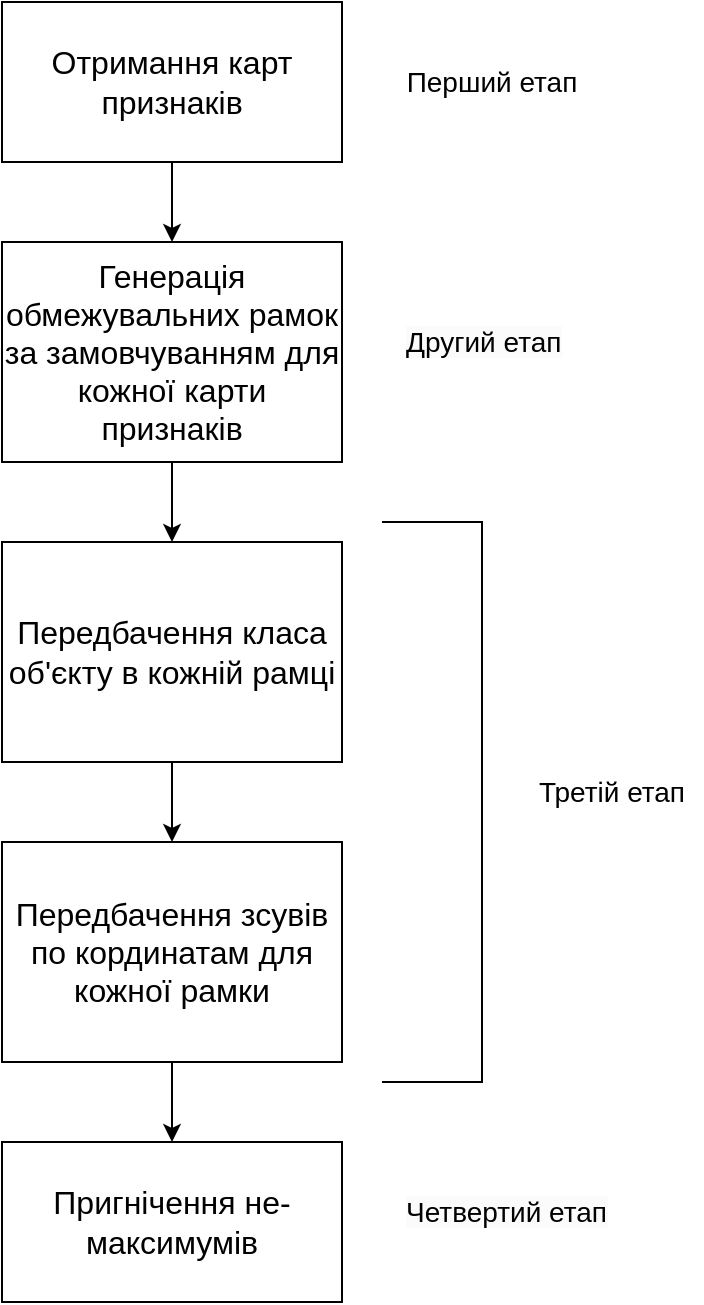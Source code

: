 <mxfile version="24.4.8" type="google">
  <diagram name="Страница — 1" id="p9NG9NeqG3dxyk-z_KSD">
    <mxGraphModel grid="1" page="1" gridSize="10" guides="1" tooltips="1" connect="1" arrows="1" fold="1" pageScale="1" pageWidth="827" pageHeight="1169" math="0" shadow="0">
      <root>
        <mxCell id="0" />
        <mxCell id="1" parent="0" />
        <mxCell id="y3GnIF_agUvY4PzfuaE1-45" style="edgeStyle=orthogonalEdgeStyle;rounded=0;orthogonalLoop=1;jettySize=auto;html=1;entryX=0.5;entryY=0;entryDx=0;entryDy=0;" edge="1" parent="1" source="y3GnIF_agUvY4PzfuaE1-39" target="y3GnIF_agUvY4PzfuaE1-40">
          <mxGeometry relative="1" as="geometry" />
        </mxCell>
        <mxCell id="y3GnIF_agUvY4PzfuaE1-39" value="&lt;font size=&quot;3&quot;&gt;Отримання карт признаків&lt;/font&gt;" style="rounded=0;whiteSpace=wrap;html=1;" vertex="1" parent="1">
          <mxGeometry x="280" y="100" width="170" height="80" as="geometry" />
        </mxCell>
        <mxCell id="y3GnIF_agUvY4PzfuaE1-46" style="edgeStyle=orthogonalEdgeStyle;rounded=0;orthogonalLoop=1;jettySize=auto;html=1;entryX=0.5;entryY=0;entryDx=0;entryDy=0;" edge="1" parent="1" source="y3GnIF_agUvY4PzfuaE1-40" target="y3GnIF_agUvY4PzfuaE1-42">
          <mxGeometry relative="1" as="geometry" />
        </mxCell>
        <mxCell id="y3GnIF_agUvY4PzfuaE1-40" value="&lt;font size=&quot;3&quot;&gt;Генерація обмежувальних рамок за замовчуванням для кожної карти признаків&lt;/font&gt;" style="rounded=0;whiteSpace=wrap;html=1;" vertex="1" parent="1">
          <mxGeometry x="280" y="220" width="170" height="110" as="geometry" />
        </mxCell>
        <mxCell id="y3GnIF_agUvY4PzfuaE1-47" style="edgeStyle=orthogonalEdgeStyle;rounded=0;orthogonalLoop=1;jettySize=auto;html=1;entryX=0.5;entryY=0;entryDx=0;entryDy=0;" edge="1" parent="1" source="y3GnIF_agUvY4PzfuaE1-42" target="y3GnIF_agUvY4PzfuaE1-43">
          <mxGeometry relative="1" as="geometry" />
        </mxCell>
        <mxCell id="y3GnIF_agUvY4PzfuaE1-42" value="&lt;font size=&quot;3&quot;&gt;Передбачення класа об&#39;єкту в кожній рамці&lt;/font&gt;" style="rounded=0;whiteSpace=wrap;html=1;" vertex="1" parent="1">
          <mxGeometry x="280" y="370" width="170" height="110" as="geometry" />
        </mxCell>
        <mxCell id="y3GnIF_agUvY4PzfuaE1-48" style="edgeStyle=orthogonalEdgeStyle;rounded=0;orthogonalLoop=1;jettySize=auto;html=1;" edge="1" parent="1" source="y3GnIF_agUvY4PzfuaE1-43" target="y3GnIF_agUvY4PzfuaE1-44">
          <mxGeometry relative="1" as="geometry" />
        </mxCell>
        <mxCell id="y3GnIF_agUvY4PzfuaE1-43" value="&lt;font size=&quot;3&quot;&gt;Передбачення зсувів по кординатам для кожної рамки&lt;/font&gt;" style="rounded=0;whiteSpace=wrap;html=1;" vertex="1" parent="1">
          <mxGeometry x="280" y="520" width="170" height="110" as="geometry" />
        </mxCell>
        <mxCell id="y3GnIF_agUvY4PzfuaE1-44" value="&lt;font size=&quot;3&quot;&gt;Пригнічення не-максимумів&lt;/font&gt;" style="rounded=0;whiteSpace=wrap;html=1;" vertex="1" parent="1">
          <mxGeometry x="280" y="670" width="170" height="80" as="geometry" />
        </mxCell>
        <mxCell id="y3GnIF_agUvY4PzfuaE1-49" value="" style="endArrow=none;html=1;rounded=0;" edge="1" parent="1">
          <mxGeometry width="50" height="50" relative="1" as="geometry">
            <mxPoint x="470" y="360" as="sourcePoint" />
            <mxPoint x="470" y="640" as="targetPoint" />
            <Array as="points">
              <mxPoint x="520" y="360" />
              <mxPoint x="520" y="500" />
              <mxPoint x="520" y="640" />
            </Array>
          </mxGeometry>
        </mxCell>
        <mxCell id="y3GnIF_agUvY4PzfuaE1-50" value="&lt;font style=&quot;font-size: 14px;&quot;&gt;Перший етап&lt;/font&gt;" style="text;html=1;align=center;verticalAlign=middle;whiteSpace=wrap;rounded=0;" vertex="1" parent="1">
          <mxGeometry x="480" y="125" width="90" height="30" as="geometry" />
        </mxCell>
        <mxCell id="y3GnIF_agUvY4PzfuaE1-51" value="&lt;span style=&quot;color: rgb(0, 0, 0); font-family: Helvetica; font-size: 14px; font-style: normal; font-variant-ligatures: normal; font-variant-caps: normal; letter-spacing: normal; orphans: 2; text-align: center; text-indent: 0px; text-transform: none; widows: 2; word-spacing: 0px; -webkit-text-stroke-width: 0px; white-space: normal; background-color: rgb(251, 251, 251); text-decoration-thickness: initial; text-decoration-style: initial; text-decoration-color: initial; float: none; display: inline !important;&quot;&gt;Другий етап&lt;/span&gt;" style="text;whiteSpace=wrap;html=1;" vertex="1" parent="1">
          <mxGeometry x="480" y="255" width="90" height="40" as="geometry" />
        </mxCell>
        <mxCell id="y3GnIF_agUvY4PzfuaE1-52" value="&lt;font style=&quot;font-size: 14px;&quot;&gt;Третій етап&lt;/font&gt;" style="text;html=1;align=center;verticalAlign=middle;whiteSpace=wrap;rounded=0;" vertex="1" parent="1">
          <mxGeometry x="540" y="480" width="90" height="30" as="geometry" />
        </mxCell>
        <mxCell id="y3GnIF_agUvY4PzfuaE1-53" value="&lt;span style=&quot;color: rgb(0, 0, 0); font-family: Helvetica; font-size: 14px; font-style: normal; font-variant-ligatures: normal; font-variant-caps: normal; font-weight: 400; letter-spacing: normal; orphans: 2; text-align: center; text-indent: 0px; text-transform: none; widows: 2; word-spacing: 0px; -webkit-text-stroke-width: 0px; white-space: normal; background-color: rgb(251, 251, 251); text-decoration-thickness: initial; text-decoration-style: initial; text-decoration-color: initial; display: inline !important; float: none;&quot;&gt;Четвертий етап&lt;/span&gt;" style="text;whiteSpace=wrap;html=1;" vertex="1" parent="1">
          <mxGeometry x="480" y="690" width="120" height="40" as="geometry" />
        </mxCell>
      </root>
    </mxGraphModel>
  </diagram>
</mxfile>
